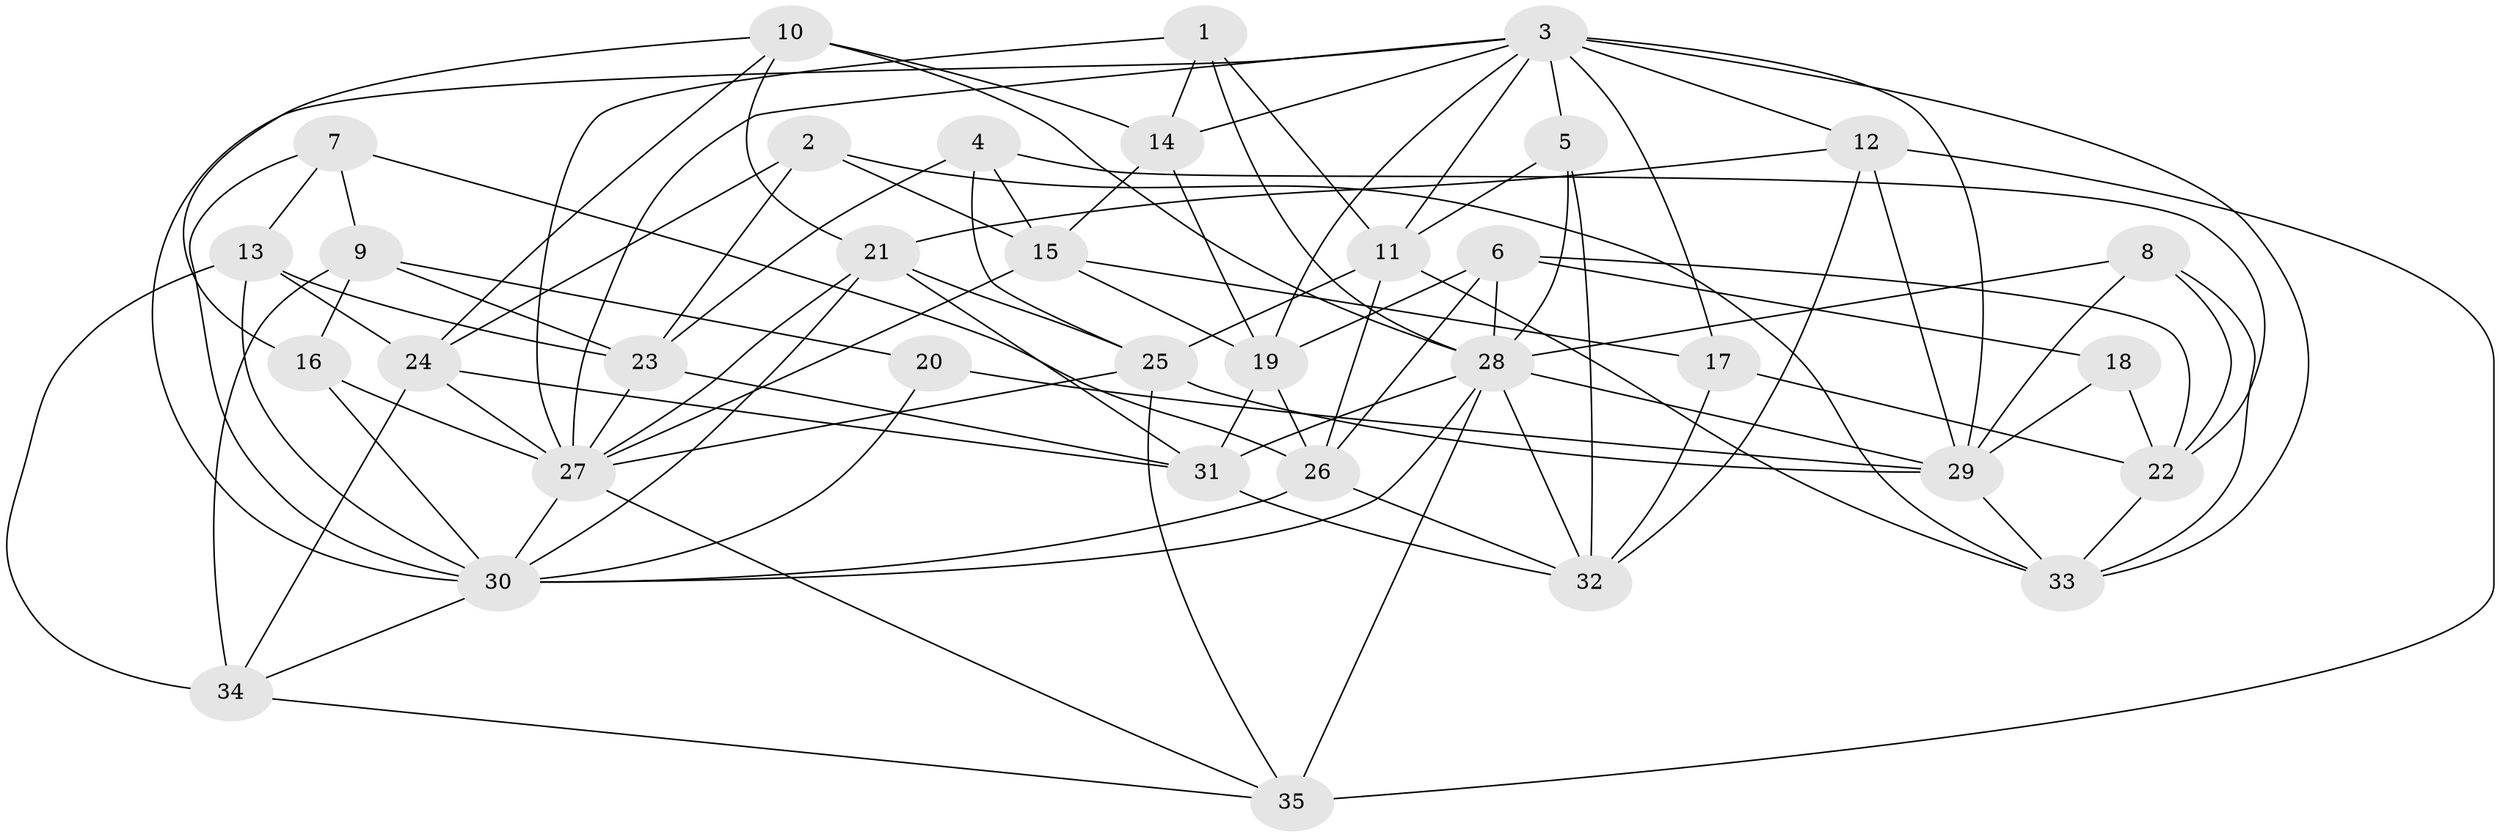 // original degree distribution, {4: 1.0}
// Generated by graph-tools (version 1.1) at 2025/26/03/09/25 03:26:59]
// undirected, 35 vertices, 99 edges
graph export_dot {
graph [start="1"]
  node [color=gray90,style=filled];
  1;
  2;
  3;
  4;
  5;
  6;
  7;
  8;
  9;
  10;
  11;
  12;
  13;
  14;
  15;
  16;
  17;
  18;
  19;
  20;
  21;
  22;
  23;
  24;
  25;
  26;
  27;
  28;
  29;
  30;
  31;
  32;
  33;
  34;
  35;
  1 -- 11 [weight=1.0];
  1 -- 14 [weight=1.0];
  1 -- 27 [weight=1.0];
  1 -- 28 [weight=1.0];
  2 -- 15 [weight=1.0];
  2 -- 23 [weight=1.0];
  2 -- 24 [weight=1.0];
  2 -- 33 [weight=1.0];
  3 -- 5 [weight=1.0];
  3 -- 11 [weight=1.0];
  3 -- 12 [weight=1.0];
  3 -- 14 [weight=1.0];
  3 -- 17 [weight=1.0];
  3 -- 19 [weight=1.0];
  3 -- 27 [weight=1.0];
  3 -- 29 [weight=1.0];
  3 -- 30 [weight=1.0];
  3 -- 33 [weight=1.0];
  4 -- 15 [weight=1.0];
  4 -- 22 [weight=1.0];
  4 -- 23 [weight=1.0];
  4 -- 25 [weight=1.0];
  5 -- 11 [weight=1.0];
  5 -- 28 [weight=1.0];
  5 -- 32 [weight=1.0];
  6 -- 18 [weight=2.0];
  6 -- 19 [weight=1.0];
  6 -- 22 [weight=1.0];
  6 -- 26 [weight=1.0];
  6 -- 28 [weight=1.0];
  7 -- 9 [weight=1.0];
  7 -- 13 [weight=1.0];
  7 -- 26 [weight=1.0];
  7 -- 30 [weight=1.0];
  8 -- 22 [weight=1.0];
  8 -- 28 [weight=1.0];
  8 -- 29 [weight=1.0];
  8 -- 33 [weight=1.0];
  9 -- 16 [weight=1.0];
  9 -- 20 [weight=2.0];
  9 -- 23 [weight=1.0];
  9 -- 34 [weight=1.0];
  10 -- 14 [weight=2.0];
  10 -- 16 [weight=1.0];
  10 -- 21 [weight=1.0];
  10 -- 24 [weight=1.0];
  10 -- 28 [weight=1.0];
  11 -- 25 [weight=1.0];
  11 -- 26 [weight=1.0];
  11 -- 33 [weight=1.0];
  12 -- 21 [weight=1.0];
  12 -- 29 [weight=1.0];
  12 -- 32 [weight=1.0];
  12 -- 35 [weight=2.0];
  13 -- 23 [weight=1.0];
  13 -- 24 [weight=1.0];
  13 -- 30 [weight=1.0];
  13 -- 34 [weight=2.0];
  14 -- 15 [weight=1.0];
  14 -- 19 [weight=1.0];
  15 -- 17 [weight=1.0];
  15 -- 19 [weight=1.0];
  15 -- 27 [weight=1.0];
  16 -- 27 [weight=1.0];
  16 -- 30 [weight=1.0];
  17 -- 22 [weight=1.0];
  17 -- 32 [weight=1.0];
  18 -- 22 [weight=1.0];
  18 -- 29 [weight=1.0];
  19 -- 26 [weight=1.0];
  19 -- 31 [weight=1.0];
  20 -- 29 [weight=1.0];
  20 -- 30 [weight=1.0];
  21 -- 25 [weight=1.0];
  21 -- 27 [weight=1.0];
  21 -- 30 [weight=1.0];
  21 -- 31 [weight=1.0];
  22 -- 33 [weight=1.0];
  23 -- 27 [weight=1.0];
  23 -- 31 [weight=1.0];
  24 -- 27 [weight=1.0];
  24 -- 31 [weight=1.0];
  24 -- 34 [weight=1.0];
  25 -- 27 [weight=1.0];
  25 -- 29 [weight=1.0];
  25 -- 35 [weight=1.0];
  26 -- 30 [weight=1.0];
  26 -- 32 [weight=1.0];
  27 -- 30 [weight=1.0];
  27 -- 35 [weight=1.0];
  28 -- 29 [weight=1.0];
  28 -- 30 [weight=1.0];
  28 -- 31 [weight=1.0];
  28 -- 32 [weight=1.0];
  28 -- 35 [weight=1.0];
  29 -- 33 [weight=1.0];
  30 -- 34 [weight=1.0];
  31 -- 32 [weight=1.0];
  34 -- 35 [weight=1.0];
}
